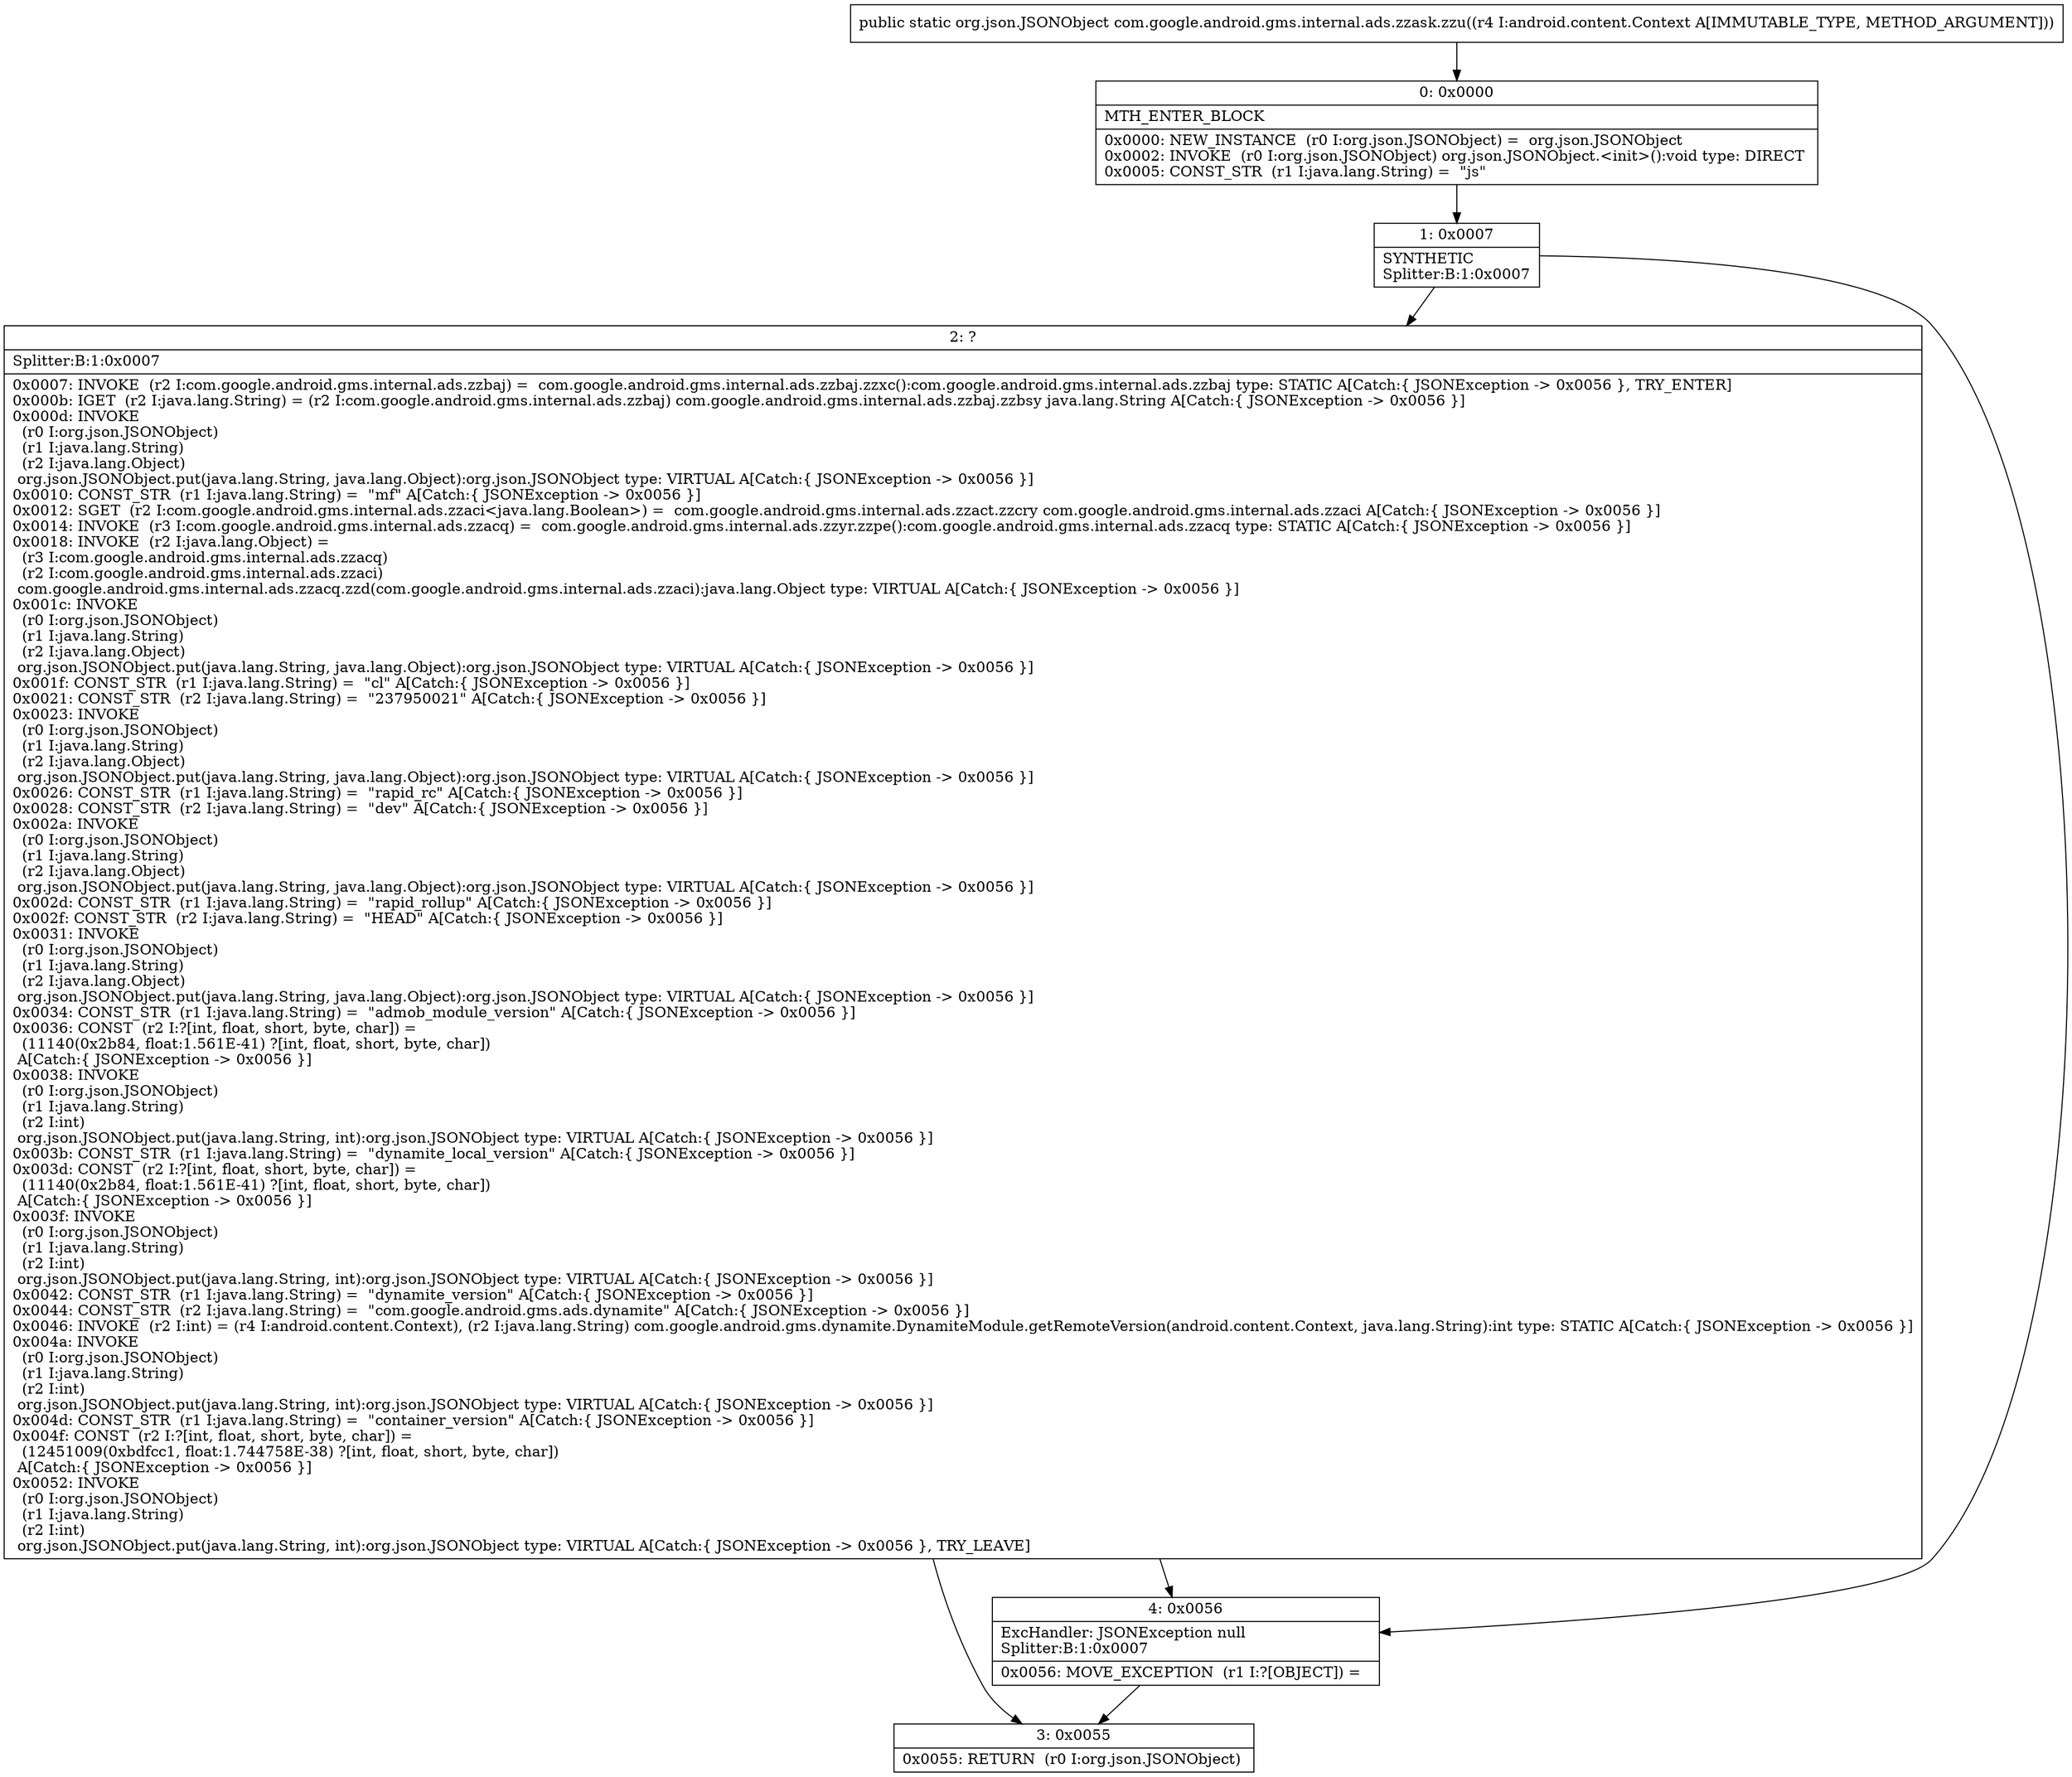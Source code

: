 digraph "CFG forcom.google.android.gms.internal.ads.zzask.zzu(Landroid\/content\/Context;)Lorg\/json\/JSONObject;" {
Node_0 [shape=record,label="{0\:\ 0x0000|MTH_ENTER_BLOCK\l|0x0000: NEW_INSTANCE  (r0 I:org.json.JSONObject) =  org.json.JSONObject \l0x0002: INVOKE  (r0 I:org.json.JSONObject) org.json.JSONObject.\<init\>():void type: DIRECT \l0x0005: CONST_STR  (r1 I:java.lang.String) =  \"js\" \l}"];
Node_1 [shape=record,label="{1\:\ 0x0007|SYNTHETIC\lSplitter:B:1:0x0007\l}"];
Node_2 [shape=record,label="{2\:\ ?|Splitter:B:1:0x0007\l|0x0007: INVOKE  (r2 I:com.google.android.gms.internal.ads.zzbaj) =  com.google.android.gms.internal.ads.zzbaj.zzxc():com.google.android.gms.internal.ads.zzbaj type: STATIC A[Catch:\{ JSONException \-\> 0x0056 \}, TRY_ENTER]\l0x000b: IGET  (r2 I:java.lang.String) = (r2 I:com.google.android.gms.internal.ads.zzbaj) com.google.android.gms.internal.ads.zzbaj.zzbsy java.lang.String A[Catch:\{ JSONException \-\> 0x0056 \}]\l0x000d: INVOKE  \l  (r0 I:org.json.JSONObject)\l  (r1 I:java.lang.String)\l  (r2 I:java.lang.Object)\l org.json.JSONObject.put(java.lang.String, java.lang.Object):org.json.JSONObject type: VIRTUAL A[Catch:\{ JSONException \-\> 0x0056 \}]\l0x0010: CONST_STR  (r1 I:java.lang.String) =  \"mf\" A[Catch:\{ JSONException \-\> 0x0056 \}]\l0x0012: SGET  (r2 I:com.google.android.gms.internal.ads.zzaci\<java.lang.Boolean\>) =  com.google.android.gms.internal.ads.zzact.zzcry com.google.android.gms.internal.ads.zzaci A[Catch:\{ JSONException \-\> 0x0056 \}]\l0x0014: INVOKE  (r3 I:com.google.android.gms.internal.ads.zzacq) =  com.google.android.gms.internal.ads.zzyr.zzpe():com.google.android.gms.internal.ads.zzacq type: STATIC A[Catch:\{ JSONException \-\> 0x0056 \}]\l0x0018: INVOKE  (r2 I:java.lang.Object) = \l  (r3 I:com.google.android.gms.internal.ads.zzacq)\l  (r2 I:com.google.android.gms.internal.ads.zzaci)\l com.google.android.gms.internal.ads.zzacq.zzd(com.google.android.gms.internal.ads.zzaci):java.lang.Object type: VIRTUAL A[Catch:\{ JSONException \-\> 0x0056 \}]\l0x001c: INVOKE  \l  (r0 I:org.json.JSONObject)\l  (r1 I:java.lang.String)\l  (r2 I:java.lang.Object)\l org.json.JSONObject.put(java.lang.String, java.lang.Object):org.json.JSONObject type: VIRTUAL A[Catch:\{ JSONException \-\> 0x0056 \}]\l0x001f: CONST_STR  (r1 I:java.lang.String) =  \"cl\" A[Catch:\{ JSONException \-\> 0x0056 \}]\l0x0021: CONST_STR  (r2 I:java.lang.String) =  \"237950021\" A[Catch:\{ JSONException \-\> 0x0056 \}]\l0x0023: INVOKE  \l  (r0 I:org.json.JSONObject)\l  (r1 I:java.lang.String)\l  (r2 I:java.lang.Object)\l org.json.JSONObject.put(java.lang.String, java.lang.Object):org.json.JSONObject type: VIRTUAL A[Catch:\{ JSONException \-\> 0x0056 \}]\l0x0026: CONST_STR  (r1 I:java.lang.String) =  \"rapid_rc\" A[Catch:\{ JSONException \-\> 0x0056 \}]\l0x0028: CONST_STR  (r2 I:java.lang.String) =  \"dev\" A[Catch:\{ JSONException \-\> 0x0056 \}]\l0x002a: INVOKE  \l  (r0 I:org.json.JSONObject)\l  (r1 I:java.lang.String)\l  (r2 I:java.lang.Object)\l org.json.JSONObject.put(java.lang.String, java.lang.Object):org.json.JSONObject type: VIRTUAL A[Catch:\{ JSONException \-\> 0x0056 \}]\l0x002d: CONST_STR  (r1 I:java.lang.String) =  \"rapid_rollup\" A[Catch:\{ JSONException \-\> 0x0056 \}]\l0x002f: CONST_STR  (r2 I:java.lang.String) =  \"HEAD\" A[Catch:\{ JSONException \-\> 0x0056 \}]\l0x0031: INVOKE  \l  (r0 I:org.json.JSONObject)\l  (r1 I:java.lang.String)\l  (r2 I:java.lang.Object)\l org.json.JSONObject.put(java.lang.String, java.lang.Object):org.json.JSONObject type: VIRTUAL A[Catch:\{ JSONException \-\> 0x0056 \}]\l0x0034: CONST_STR  (r1 I:java.lang.String) =  \"admob_module_version\" A[Catch:\{ JSONException \-\> 0x0056 \}]\l0x0036: CONST  (r2 I:?[int, float, short, byte, char]) = \l  (11140(0x2b84, float:1.561E\-41) ?[int, float, short, byte, char])\l A[Catch:\{ JSONException \-\> 0x0056 \}]\l0x0038: INVOKE  \l  (r0 I:org.json.JSONObject)\l  (r1 I:java.lang.String)\l  (r2 I:int)\l org.json.JSONObject.put(java.lang.String, int):org.json.JSONObject type: VIRTUAL A[Catch:\{ JSONException \-\> 0x0056 \}]\l0x003b: CONST_STR  (r1 I:java.lang.String) =  \"dynamite_local_version\" A[Catch:\{ JSONException \-\> 0x0056 \}]\l0x003d: CONST  (r2 I:?[int, float, short, byte, char]) = \l  (11140(0x2b84, float:1.561E\-41) ?[int, float, short, byte, char])\l A[Catch:\{ JSONException \-\> 0x0056 \}]\l0x003f: INVOKE  \l  (r0 I:org.json.JSONObject)\l  (r1 I:java.lang.String)\l  (r2 I:int)\l org.json.JSONObject.put(java.lang.String, int):org.json.JSONObject type: VIRTUAL A[Catch:\{ JSONException \-\> 0x0056 \}]\l0x0042: CONST_STR  (r1 I:java.lang.String) =  \"dynamite_version\" A[Catch:\{ JSONException \-\> 0x0056 \}]\l0x0044: CONST_STR  (r2 I:java.lang.String) =  \"com.google.android.gms.ads.dynamite\" A[Catch:\{ JSONException \-\> 0x0056 \}]\l0x0046: INVOKE  (r2 I:int) = (r4 I:android.content.Context), (r2 I:java.lang.String) com.google.android.gms.dynamite.DynamiteModule.getRemoteVersion(android.content.Context, java.lang.String):int type: STATIC A[Catch:\{ JSONException \-\> 0x0056 \}]\l0x004a: INVOKE  \l  (r0 I:org.json.JSONObject)\l  (r1 I:java.lang.String)\l  (r2 I:int)\l org.json.JSONObject.put(java.lang.String, int):org.json.JSONObject type: VIRTUAL A[Catch:\{ JSONException \-\> 0x0056 \}]\l0x004d: CONST_STR  (r1 I:java.lang.String) =  \"container_version\" A[Catch:\{ JSONException \-\> 0x0056 \}]\l0x004f: CONST  (r2 I:?[int, float, short, byte, char]) = \l  (12451009(0xbdfcc1, float:1.744758E\-38) ?[int, float, short, byte, char])\l A[Catch:\{ JSONException \-\> 0x0056 \}]\l0x0052: INVOKE  \l  (r0 I:org.json.JSONObject)\l  (r1 I:java.lang.String)\l  (r2 I:int)\l org.json.JSONObject.put(java.lang.String, int):org.json.JSONObject type: VIRTUAL A[Catch:\{ JSONException \-\> 0x0056 \}, TRY_LEAVE]\l}"];
Node_3 [shape=record,label="{3\:\ 0x0055|0x0055: RETURN  (r0 I:org.json.JSONObject) \l}"];
Node_4 [shape=record,label="{4\:\ 0x0056|ExcHandler: JSONException null\lSplitter:B:1:0x0007\l|0x0056: MOVE_EXCEPTION  (r1 I:?[OBJECT]) =  \l}"];
MethodNode[shape=record,label="{public static org.json.JSONObject com.google.android.gms.internal.ads.zzask.zzu((r4 I:android.content.Context A[IMMUTABLE_TYPE, METHOD_ARGUMENT])) }"];
MethodNode -> Node_0;
Node_0 -> Node_1;
Node_1 -> Node_2;
Node_1 -> Node_4;
Node_2 -> Node_3;
Node_2 -> Node_4;
Node_4 -> Node_3;
}

